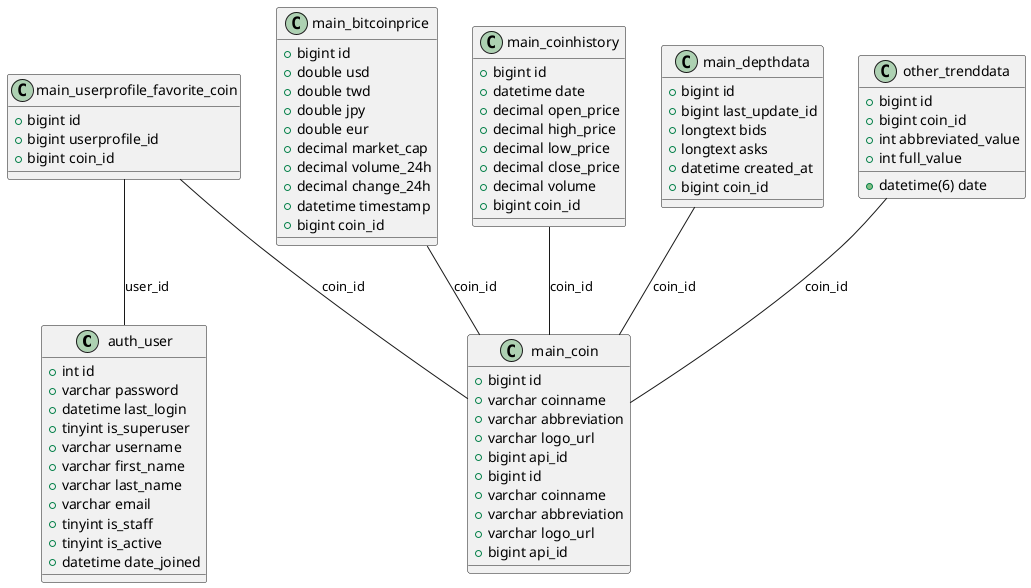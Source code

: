 @startuml

class auth_user {
  +int id
  +varchar password
  +datetime last_login
  +tinyint is_superuser
  +varchar username
  +varchar first_name
  +varchar last_name
  +varchar email
  +tinyint is_staff
  +tinyint is_active
  +datetime date_joined
}

class main_bitcoinprice {
  +bigint id
  +double usd
  +double twd
  +double jpy
  +double eur
  +decimal market_cap
  +decimal volume_24h
  +decimal change_24h
  +datetime timestamp
  +bigint coin_id
}

class main_coin {
  +bigint id
  +varchar coinname
  +varchar abbreviation
  +varchar logo_url
  +bigint api_id
}

class main_coinhistory {
  +bigint id
  +datetime date
  +decimal open_price
  +decimal high_price
  +decimal low_price
  +decimal close_price
  +decimal volume
  +bigint coin_id
}

class main_depthdata {
  +bigint id
  +bigint last_update_id
  +longtext bids
  +longtext asks
  +datetime created_at
  +bigint coin_id
}

class main_coin {
  +bigint id
  +varchar coinname
  +varchar abbreviation
  +varchar logo_url
  +bigint api_id
}

class other_trenddata {
  +bigint id
  +datetime(6) date
  +bigint coin_id
  +int abbreviated_value
  +int full_value
}

class main_userprofile_favorite_coin {
  +bigint id
  +bigint userprofile_id
  +bigint coin_id
}

main_bitcoinprice -- main_coin : "coin_id"
main_coinhistory -- main_coin : "coin_id"
main_depthdata -- main_coin : "coin_id"
other_trenddata -- main_coin : "coin_id"
main_userprofile_favorite_coin -- main_coin : "coin_id"
main_userprofile_favorite_coin -- auth_user : "user_id"

@enduml
